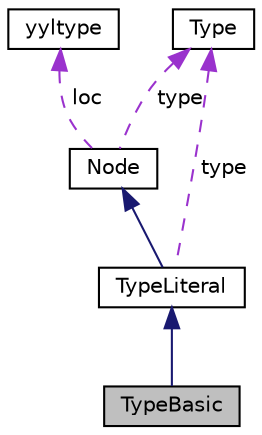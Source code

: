 digraph "TypeBasic"
{
 // LATEX_PDF_SIZE
  edge [fontname="Helvetica",fontsize="10",labelfontname="Helvetica",labelfontsize="10"];
  node [fontname="Helvetica",fontsize="10",shape=record];
  Node1 [label="TypeBasic",height=0.2,width=0.4,color="black", fillcolor="grey75", style="filled", fontcolor="black",tooltip="basic type node"];
  Node2 -> Node1 [dir="back",color="midnightblue",fontsize="10",style="solid",fontname="Helvetica"];
  Node2 [label="TypeLiteral",height=0.2,width=0.4,color="black", fillcolor="white", style="filled",URL="$classTypeLiteral.html",tooltip="type literal node(distinguish from Type variable(type system))"];
  Node3 -> Node2 [dir="back",color="midnightblue",fontsize="10",style="solid",fontname="Helvetica"];
  Node3 [label="Node",height=0.2,width=0.4,color="black", fillcolor="white", style="filled",URL="$classNode.html",tooltip="basic node defination"];
  Node4 -> Node3 [dir="back",color="darkorchid3",fontsize="10",style="dashed",label=" loc" ,fontname="Helvetica"];
  Node4 [label="yyltype",height=0.2,width=0.4,color="black", fillcolor="white", style="filled",URL="$structyyltype.html",tooltip="store location information"];
  Node5 -> Node3 [dir="back",color="darkorchid3",fontsize="10",style="dashed",label=" type" ,fontname="Helvetica"];
  Node5 [label="Type",height=0.2,width=0.4,color="black", fillcolor="white", style="filled",URL="$classType.html",tooltip=" "];
  Node5 -> Node2 [dir="back",color="darkorchid3",fontsize="10",style="dashed",label=" type" ,fontname="Helvetica"];
}
